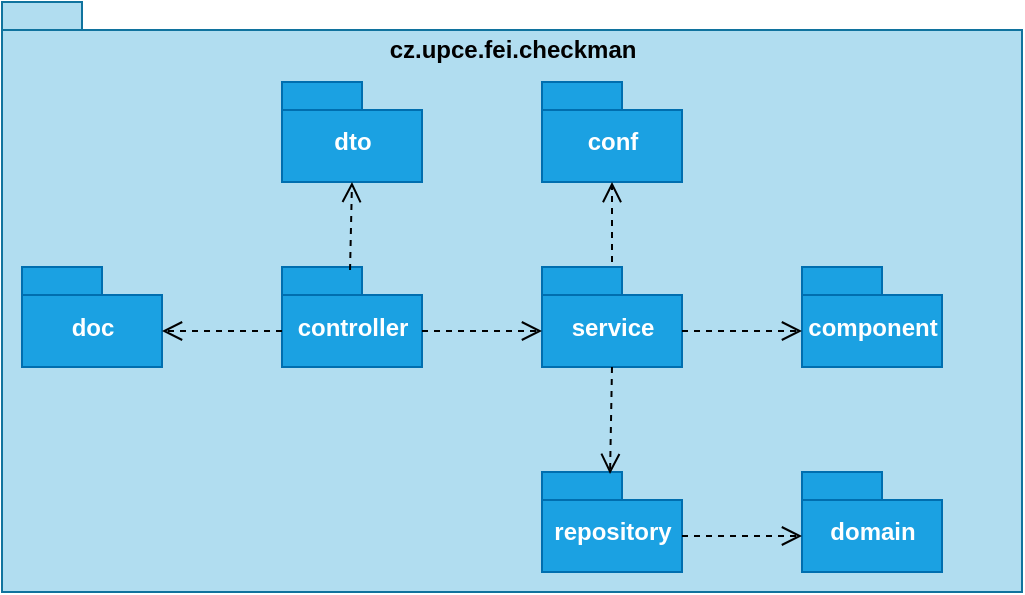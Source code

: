 <mxfile version="20.5.3" type="embed"><diagram id="urGcHkvXPheTdRpSOUML" name="Page-1"><mxGraphModel dx="1122" dy="760" grid="1" gridSize="10" guides="1" tooltips="1" connect="1" arrows="1" fold="1" page="1" pageScale="1" pageWidth="850" pageHeight="1100" math="0" shadow="0"><root><mxCell id="0"/><mxCell id="1" parent="0"/><mxCell id="11" value="cz.upce.fei.checkman" style="shape=folder;fontStyle=1;spacingTop=10;tabWidth=40;tabHeight=14;tabPosition=left;html=1;align=center;verticalAlign=top;fillColor=#b1ddf0;strokeColor=#10739e;movable=1;resizable=1;rotatable=1;deletable=1;editable=1;connectable=1;" vertex="1" parent="1"><mxGeometry x="150" y="20" width="510" height="295" as="geometry"/></mxCell><mxCell id="2" value="controller" style="shape=folder;fontStyle=1;spacingTop=10;tabWidth=40;tabHeight=14;tabPosition=left;html=1;fillColor=#1ba1e2;fontColor=#ffffff;strokeColor=#006EAF;" vertex="1" parent="1"><mxGeometry x="290" y="152.5" width="70" height="50" as="geometry"/></mxCell><mxCell id="3" value="service" style="shape=folder;fontStyle=1;spacingTop=10;tabWidth=40;tabHeight=14;tabPosition=left;html=1;fillColor=#1ba1e2;fontColor=#ffffff;strokeColor=#006EAF;" vertex="1" parent="1"><mxGeometry x="420" y="152.5" width="70" height="50" as="geometry"/></mxCell><mxCell id="4" value="repository" style="shape=folder;fontStyle=1;spacingTop=10;tabWidth=40;tabHeight=14;tabPosition=left;html=1;fillColor=#1ba1e2;fontColor=#ffffff;strokeColor=#006EAF;" vertex="1" parent="1"><mxGeometry x="420" y="255" width="70" height="50" as="geometry"/></mxCell><mxCell id="5" value="dto" style="shape=folder;fontStyle=1;spacingTop=10;tabWidth=40;tabHeight=14;tabPosition=left;html=1;fillColor=#1ba1e2;fontColor=#ffffff;strokeColor=#006EAF;" vertex="1" parent="1"><mxGeometry x="290" y="60" width="70" height="50" as="geometry"/></mxCell><mxCell id="6" value="domain" style="shape=folder;fontStyle=1;spacingTop=10;tabWidth=40;tabHeight=14;tabPosition=left;html=1;fillColor=#1ba1e2;fontColor=#ffffff;strokeColor=#006EAF;" vertex="1" parent="1"><mxGeometry x="550" y="255" width="70" height="50" as="geometry"/></mxCell><mxCell id="7" value="doc" style="shape=folder;fontStyle=1;spacingTop=10;tabWidth=40;tabHeight=14;tabPosition=left;html=1;fillColor=#1ba1e2;fontColor=#ffffff;strokeColor=#006EAF;" vertex="1" parent="1"><mxGeometry x="160" y="152.5" width="70" height="50" as="geometry"/></mxCell><mxCell id="8" value="conf" style="shape=folder;fontStyle=1;spacingTop=10;tabWidth=40;tabHeight=14;tabPosition=left;html=1;fillColor=#1ba1e2;fontColor=#ffffff;strokeColor=#006EAF;" vertex="1" parent="1"><mxGeometry x="420" y="60" width="70" height="50" as="geometry"/></mxCell><mxCell id="9" value="component" style="shape=folder;fontStyle=1;spacingTop=10;tabWidth=40;tabHeight=14;tabPosition=left;html=1;fillColor=#1ba1e2;fontColor=#ffffff;strokeColor=#006EAF;" vertex="1" parent="1"><mxGeometry x="550" y="152.5" width="70" height="50" as="geometry"/></mxCell><mxCell id="20" value="" style="html=1;verticalAlign=bottom;endArrow=open;dashed=1;endSize=8;rounded=0;exitX=0;exitY=0;exitDx=70;exitDy=32;exitPerimeter=0;entryX=0;entryY=0;entryDx=0;entryDy=32;entryPerimeter=0;" edge="1" parent="1" source="2" target="3"><mxGeometry relative="1" as="geometry"><mxPoint x="510" y="430" as="sourcePoint"/><mxPoint x="430" y="430" as="targetPoint"/></mxGeometry></mxCell><mxCell id="21" value="" style="html=1;verticalAlign=bottom;endArrow=open;dashed=1;endSize=8;rounded=0;exitX=0;exitY=0;exitDx=70;exitDy=32;exitPerimeter=0;entryX=0;entryY=0;entryDx=0;entryDy=32;entryPerimeter=0;" edge="1" parent="1" source="3" target="9"><mxGeometry relative="1" as="geometry"><mxPoint x="370" y="194.5" as="sourcePoint"/><mxPoint x="430" y="194.5" as="targetPoint"/><Array as="points"/></mxGeometry></mxCell><mxCell id="22" value="" style="html=1;verticalAlign=bottom;endArrow=open;dashed=1;endSize=8;rounded=0;exitX=0.5;exitY=1;exitDx=0;exitDy=0;exitPerimeter=0;entryX=0.486;entryY=0.02;entryDx=0;entryDy=0;entryPerimeter=0;" edge="1" parent="1" source="3" target="4"><mxGeometry relative="1" as="geometry"><mxPoint x="460" y="230" as="sourcePoint"/><mxPoint x="520" y="230" as="targetPoint"/><Array as="points"/></mxGeometry></mxCell><mxCell id="24" value="" style="html=1;verticalAlign=bottom;endArrow=open;dashed=1;endSize=8;rounded=0;exitX=0;exitY=0;exitDx=70;exitDy=32;exitPerimeter=0;entryX=0;entryY=0;entryDx=0;entryDy=32;entryPerimeter=0;" edge="1" parent="1" source="4" target="6"><mxGeometry relative="1" as="geometry"><mxPoint x="500" y="194.5" as="sourcePoint"/><mxPoint x="560" y="194.5" as="targetPoint"/><Array as="points"/></mxGeometry></mxCell><mxCell id="29" value="" style="html=1;verticalAlign=bottom;endArrow=open;dashed=1;endSize=8;rounded=0;entryX=0.5;entryY=1;entryDx=0;entryDy=0;entryPerimeter=0;" edge="1" parent="1" target="8"><mxGeometry relative="1" as="geometry"><mxPoint x="455" y="150" as="sourcePoint"/><mxPoint x="560" y="194.5" as="targetPoint"/><Array as="points"/></mxGeometry></mxCell><mxCell id="30" value="" style="html=1;verticalAlign=bottom;endArrow=open;dashed=1;endSize=8;rounded=0;exitX=0;exitY=0;exitDx=0;exitDy=32;exitPerimeter=0;entryX=0;entryY=0;entryDx=70;entryDy=32;entryPerimeter=0;" edge="1" parent="1" source="2" target="7"><mxGeometry relative="1" as="geometry"><mxPoint x="370" y="194.5" as="sourcePoint"/><mxPoint x="240" y="185" as="targetPoint"/></mxGeometry></mxCell><mxCell id="34" value="" style="html=1;verticalAlign=bottom;endArrow=open;dashed=1;endSize=8;rounded=0;exitX=0.486;exitY=0.03;exitDx=0;exitDy=0;exitPerimeter=0;entryX=0.5;entryY=1;entryDx=0;entryDy=0;entryPerimeter=0;" edge="1" parent="1" source="2" target="5"><mxGeometry relative="1" as="geometry"><mxPoint x="370" y="194.5" as="sourcePoint"/><mxPoint x="430" y="194.5" as="targetPoint"/></mxGeometry></mxCell></root></mxGraphModel></diagram></mxfile>